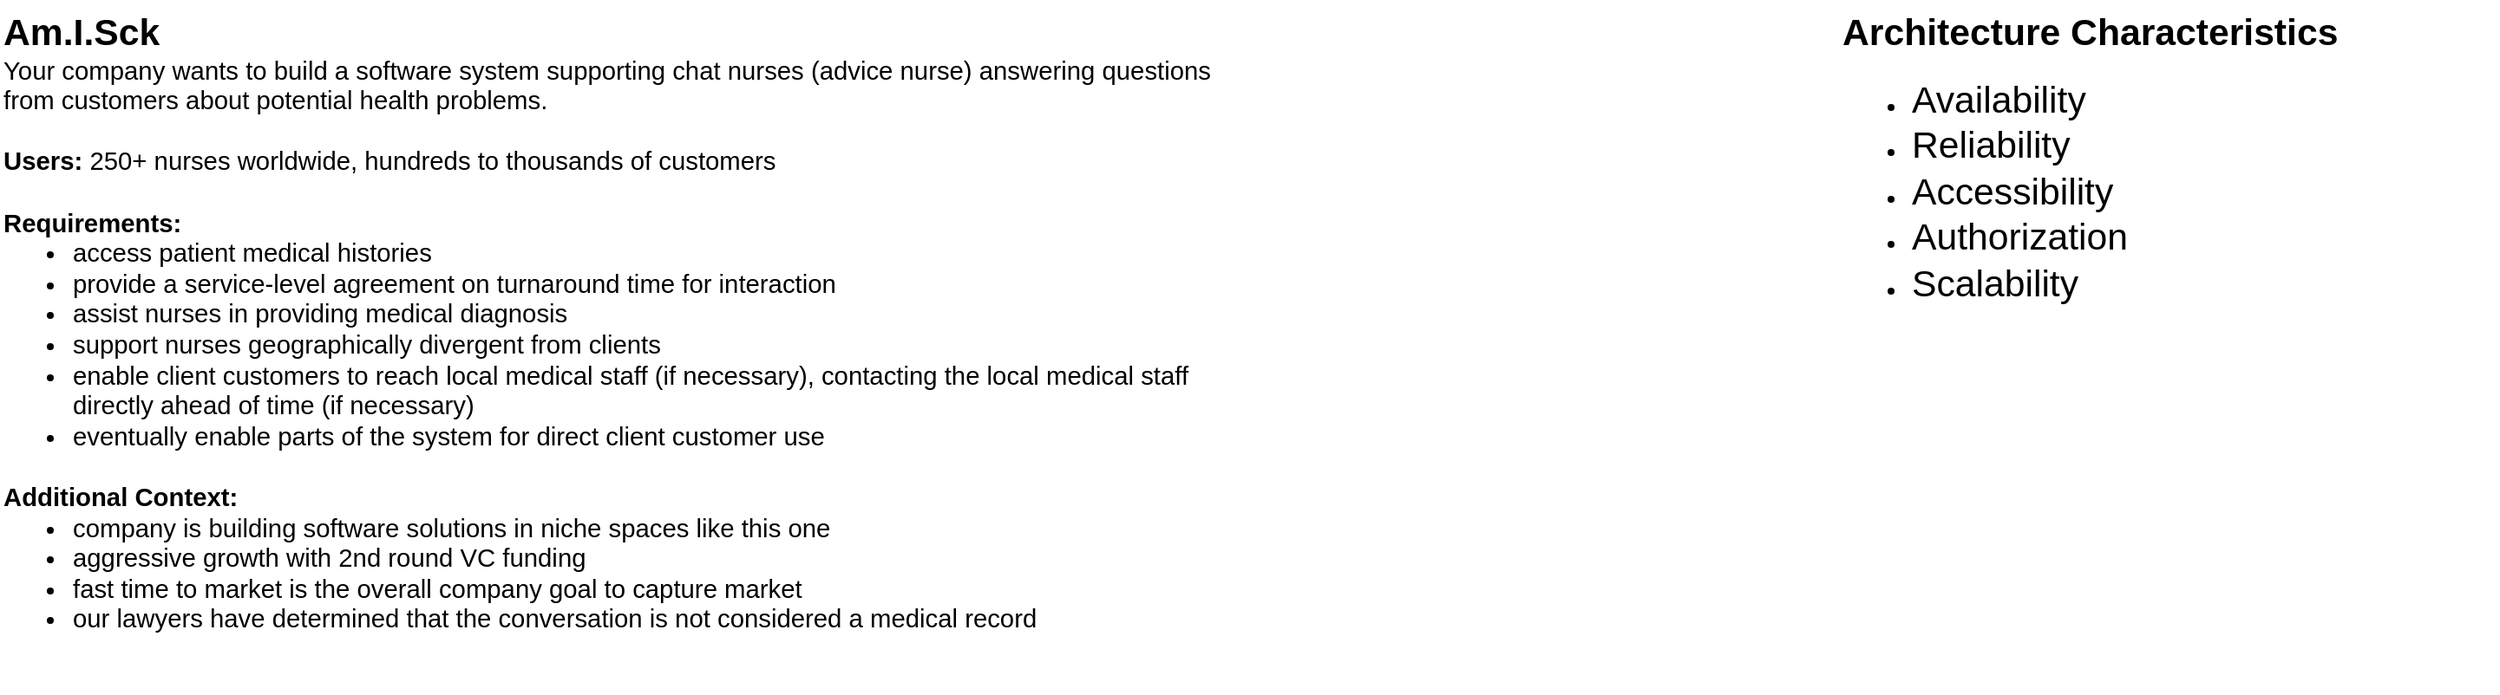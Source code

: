 <mxfile version="20.4.0" type="github">
  <diagram id="KMkLS6SZUert5sOirfcd" name="Page-1">
    <mxGraphModel dx="1426" dy="826" grid="1" gridSize="10" guides="1" tooltips="1" connect="1" arrows="1" fold="1" page="1" pageScale="1" pageWidth="1654" pageHeight="1169" math="0" shadow="0">
      <root>
        <mxCell id="0" />
        <mxCell id="1" parent="0" />
        <mxCell id="83vPISlT9Hn9MjfiydqY-1" value="&lt;meta charset=&quot;utf-8&quot;&gt;&lt;p style=&quot;margin: 0cm; font-size: 11pt; font-family: Calibri, sans-serif; caret-color: rgb(0, 0, 0); color: rgb(0, 0, 0); font-style: normal; font-variant-caps: normal; font-weight: normal; letter-spacing: normal; text-align: start; text-indent: 0px; text-transform: none; word-spacing: 0px; text-size-adjust: auto; -webkit-text-stroke-width: 0px; text-decoration: none;&quot; class=&quot;MsoNormal&quot;&gt;&lt;b&gt;&lt;span style=&quot;font-size: 16pt;&quot; lang=&quot;EN-US&quot;&gt;Am.I.Sck&lt;/span&gt;&lt;/b&gt;&lt;/p&gt;&lt;p style=&quot;margin: 0cm; font-size: 11pt; font-family: Calibri, sans-serif; caret-color: rgb(0, 0, 0); color: rgb(0, 0, 0); font-style: normal; font-variant-caps: normal; font-weight: normal; letter-spacing: normal; text-align: start; text-indent: 0px; text-transform: none; word-spacing: 0px; text-size-adjust: auto; -webkit-text-stroke-width: 0px; text-decoration: none;&quot; class=&quot;MsoNormal&quot;&gt;&lt;span lang=&quot;EN-US&quot;&gt;Your company wants to build a software system supporting chat nurses (advice nurse) answering questions from customers about potential health problems.&lt;/span&gt;&lt;/p&gt;&lt;p style=&quot;margin: 0cm; font-size: 11pt; font-family: Calibri, sans-serif; caret-color: rgb(0, 0, 0); color: rgb(0, 0, 0); font-style: normal; font-variant-caps: normal; font-weight: normal; letter-spacing: normal; text-align: start; text-indent: 0px; text-transform: none; word-spacing: 0px; text-size-adjust: auto; -webkit-text-stroke-width: 0px; text-decoration: none;&quot; class=&quot;MsoNormal&quot;&gt;&lt;span lang=&quot;EN-US&quot;&gt;&amp;nbsp;&lt;/span&gt;&lt;/p&gt;&lt;p style=&quot;margin: 0cm; font-size: 11pt; font-family: Calibri, sans-serif; caret-color: rgb(0, 0, 0); color: rgb(0, 0, 0); font-style: normal; font-variant-caps: normal; font-weight: normal; letter-spacing: normal; text-align: start; text-indent: 0px; text-transform: none; word-spacing: 0px; text-size-adjust: auto; -webkit-text-stroke-width: 0px; text-decoration: none;&quot; class=&quot;MsoNormal&quot;&gt;&lt;b&gt;&lt;span lang=&quot;EN-US&quot;&gt;Users:&lt;/span&gt;&lt;/b&gt;&lt;span lang=&quot;EN-US&quot;&gt;&lt;span class=&quot;Apple-converted-space&quot;&gt;&amp;nbsp;&lt;/span&gt;250+ nurses worldwide, hundreds to thousands of customers&lt;/span&gt;&lt;/p&gt;&lt;p style=&quot;margin: 0cm; font-size: 11pt; font-family: Calibri, sans-serif; caret-color: rgb(0, 0, 0); color: rgb(0, 0, 0); font-style: normal; font-variant-caps: normal; font-weight: normal; letter-spacing: normal; text-align: start; text-indent: 0px; text-transform: none; word-spacing: 0px; text-size-adjust: auto; -webkit-text-stroke-width: 0px; text-decoration: none;&quot; class=&quot;MsoNormal&quot;&gt;&lt;b&gt;&lt;span lang=&quot;EN-US&quot;&gt;&amp;nbsp;&lt;/span&gt;&lt;/b&gt;&lt;/p&gt;&lt;p style=&quot;margin: 0cm; font-size: 11pt; font-family: Calibri, sans-serif; caret-color: rgb(0, 0, 0); color: rgb(0, 0, 0); font-style: normal; font-variant-caps: normal; font-weight: normal; letter-spacing: normal; text-align: start; text-indent: 0px; text-transform: none; word-spacing: 0px; text-size-adjust: auto; -webkit-text-stroke-width: 0px; text-decoration: none;&quot; class=&quot;MsoNormal&quot;&gt;&lt;b&gt;&lt;span lang=&quot;EN-US&quot;&gt;Requirements:&lt;/span&gt;&lt;/b&gt;&lt;/p&gt;&lt;ul style=&quot;margin-bottom: 0cm; caret-color: rgb(0, 0, 0); color: rgb(0, 0, 0); font-family: Calibri; font-style: normal; font-variant-caps: normal; font-weight: normal; letter-spacing: normal; text-align: start; text-indent: 0px; text-transform: none; word-spacing: 0px; text-size-adjust: auto; -webkit-text-stroke-width: 0px; text-decoration: none; margin-top: 0cm;&quot; type=&quot;disc&quot;&gt;&lt;li style=&quot;margin: 0cm; font-size: 11pt; font-family: Calibri, sans-serif;&quot; class=&quot;MsoListParagraph&quot;&gt;&lt;span lang=&quot;EN-US&quot;&gt;access patient medical histories&lt;/span&gt;&lt;/li&gt;&lt;li style=&quot;margin: 0cm; font-size: 11pt; font-family: Calibri, sans-serif;&quot; class=&quot;MsoListParagraph&quot;&gt;&lt;span lang=&quot;EN-US&quot;&gt;provide a service-level agreement on turnaround time for interaction&lt;/span&gt;&lt;/li&gt;&lt;li style=&quot;margin: 0cm; font-size: 11pt; font-family: Calibri, sans-serif;&quot; class=&quot;MsoListParagraph&quot;&gt;&lt;span lang=&quot;EN-US&quot;&gt;assist nurses in providing medical diagnosis&lt;/span&gt;&lt;/li&gt;&lt;li style=&quot;margin: 0cm; font-size: 11pt; font-family: Calibri, sans-serif;&quot; class=&quot;MsoListParagraph&quot;&gt;&lt;span lang=&quot;EN-US&quot;&gt;support nurses geographically divergent from clients&lt;/span&gt;&lt;/li&gt;&lt;li style=&quot;margin: 0cm; font-size: 11pt; font-family: Calibri, sans-serif;&quot; class=&quot;MsoListParagraph&quot;&gt;&lt;span lang=&quot;EN-US&quot;&gt;enable client customers to reach local medical staff (if necessary), contacting the local medical staff directly ahead of time (if necessary)&lt;/span&gt;&lt;/li&gt;&lt;li style=&quot;margin: 0cm; font-size: 11pt; font-family: Calibri, sans-serif;&quot; class=&quot;MsoListParagraph&quot;&gt;&lt;span lang=&quot;EN-US&quot;&gt;eventually enable parts of the system for direct client customer use&lt;/span&gt;&lt;/li&gt;&lt;/ul&gt;&lt;p style=&quot;margin: 0cm; font-size: 11pt; font-family: Calibri, sans-serif; caret-color: rgb(0, 0, 0); color: rgb(0, 0, 0); font-style: normal; font-variant-caps: normal; font-weight: normal; letter-spacing: normal; text-align: start; text-indent: 0px; text-transform: none; word-spacing: 0px; text-size-adjust: auto; -webkit-text-stroke-width: 0px; text-decoration: none;&quot; class=&quot;MsoNormal&quot;&gt;&lt;span lang=&quot;EN-US&quot;&gt;&amp;nbsp;&lt;/span&gt;&lt;/p&gt;&lt;p style=&quot;margin: 0cm; font-size: 11pt; font-family: Calibri, sans-serif; caret-color: rgb(0, 0, 0); color: rgb(0, 0, 0); font-style: normal; font-variant-caps: normal; font-weight: normal; letter-spacing: normal; text-align: start; text-indent: 0px; text-transform: none; word-spacing: 0px; text-size-adjust: auto; -webkit-text-stroke-width: 0px; text-decoration: none;&quot; class=&quot;MsoNormal&quot;&gt;&lt;b&gt;&lt;span lang=&quot;EN-US&quot;&gt;Additional Context:&lt;/span&gt;&lt;/b&gt;&lt;/p&gt;&lt;ul style=&quot;margin-bottom: 0cm; caret-color: rgb(0, 0, 0); color: rgb(0, 0, 0); font-family: Calibri; font-style: normal; font-variant-caps: normal; font-weight: normal; letter-spacing: normal; text-align: start; text-indent: 0px; text-transform: none; word-spacing: 0px; text-size-adjust: auto; -webkit-text-stroke-width: 0px; text-decoration: none; margin-top: 0cm;&quot; type=&quot;disc&quot;&gt;&lt;li style=&quot;margin: 0cm; font-size: 11pt; font-family: Calibri, sans-serif;&quot; class=&quot;MsoListParagraph&quot;&gt;&lt;span lang=&quot;EN-US&quot;&gt;company is building software solutions in niche spaces like this one&lt;/span&gt;&lt;/li&gt;&lt;li style=&quot;margin: 0cm; font-size: 11pt; font-family: Calibri, sans-serif;&quot; class=&quot;MsoListParagraph&quot;&gt;&lt;span lang=&quot;EN-US&quot;&gt;aggressive growth with 2nd round VC funding&lt;/span&gt;&lt;/li&gt;&lt;li style=&quot;margin: 0cm; font-size: 11pt; font-family: Calibri, sans-serif;&quot; class=&quot;MsoListParagraph&quot;&gt;&lt;span lang=&quot;EN-US&quot;&gt;fast time to market is the overall company goal to capture market&lt;/span&gt;&lt;/li&gt;&lt;li style=&quot;margin: 0cm; font-size: 11pt; font-family: Calibri, sans-serif;&quot; class=&quot;MsoListParagraph&quot;&gt;&lt;span lang=&quot;EN-US&quot;&gt;our lawyers have determined that the conversation is not considered a medical record&lt;/span&gt;&lt;/li&gt;&lt;/ul&gt;" style="text;whiteSpace=wrap;html=1;" vertex="1" parent="1">
          <mxGeometry width="710" height="400" as="geometry" />
        </mxCell>
        <mxCell id="83vPISlT9Hn9MjfiydqY-2" value="&lt;p style=&quot;margin: 0cm; font-size: 11pt; font-family: Calibri, sans-serif; caret-color: rgb(0, 0, 0); color: rgb(0, 0, 0); font-style: normal; font-variant-caps: normal; font-weight: normal; letter-spacing: normal; text-align: start; text-indent: 0px; text-transform: none; word-spacing: 0px; text-size-adjust: auto; -webkit-text-stroke-width: 0px; text-decoration: none;&quot; class=&quot;MsoNormal&quot;&gt;&lt;b&gt;&lt;span style=&quot;font-size: 16pt;&quot; lang=&quot;EN-US&quot;&gt;Architecture Characteristics&lt;/span&gt;&lt;/b&gt;&lt;/p&gt;&lt;p style=&quot;margin: 0cm; font-size: 11pt; font-family: Calibri, sans-serif; caret-color: rgb(0, 0, 0); color: rgb(0, 0, 0); font-style: normal; font-variant-caps: normal; letter-spacing: normal; text-align: start; text-indent: 0px; text-transform: none; word-spacing: 0px; text-size-adjust: auto; -webkit-text-stroke-width: 0px; text-decoration: none;&quot; class=&quot;MsoNormal&quot;&gt;&lt;/p&gt;&lt;ul&gt;&lt;li&gt;&lt;span style=&quot;font-size: 22px;&quot;&gt;&lt;span style=&quot;font-size: 16pt;&quot; lang=&quot;EN-US&quot;&gt;Availability&lt;/span&gt;&lt;/span&gt;&lt;/li&gt;&lt;li&gt;&lt;span style=&quot;font-size: 22px;&quot;&gt;&lt;span style=&quot;font-size: 16pt;&quot; lang=&quot;EN-US&quot;&gt;Reliability&lt;/span&gt;&lt;/span&gt;&lt;/li&gt;&lt;li&gt;&lt;span style=&quot;font-size: 22px;&quot;&gt;&lt;span style=&quot;font-size: 16pt;&quot; lang=&quot;EN-US&quot;&gt;Accessibility&lt;/span&gt;&lt;/span&gt;&lt;/li&gt;&lt;li&gt;&lt;span style=&quot;font-size: 22px;&quot;&gt;&lt;span style=&quot;font-size: 16pt;&quot; lang=&quot;EN-US&quot;&gt;Authorization&lt;/span&gt;&lt;/span&gt;&lt;/li&gt;&lt;li&gt;&lt;span style=&quot;font-size: 22px;&quot;&gt;&lt;span style=&quot;font-size: 16pt;&quot; lang=&quot;EN-US&quot;&gt;Scalability&lt;/span&gt;&lt;/span&gt;&lt;/li&gt;&lt;/ul&gt;&lt;p&gt;&lt;/p&gt;" style="text;whiteSpace=wrap;html=1;" vertex="1" parent="1">
          <mxGeometry x="1060" width="380" height="190" as="geometry" />
        </mxCell>
      </root>
    </mxGraphModel>
  </diagram>
</mxfile>
